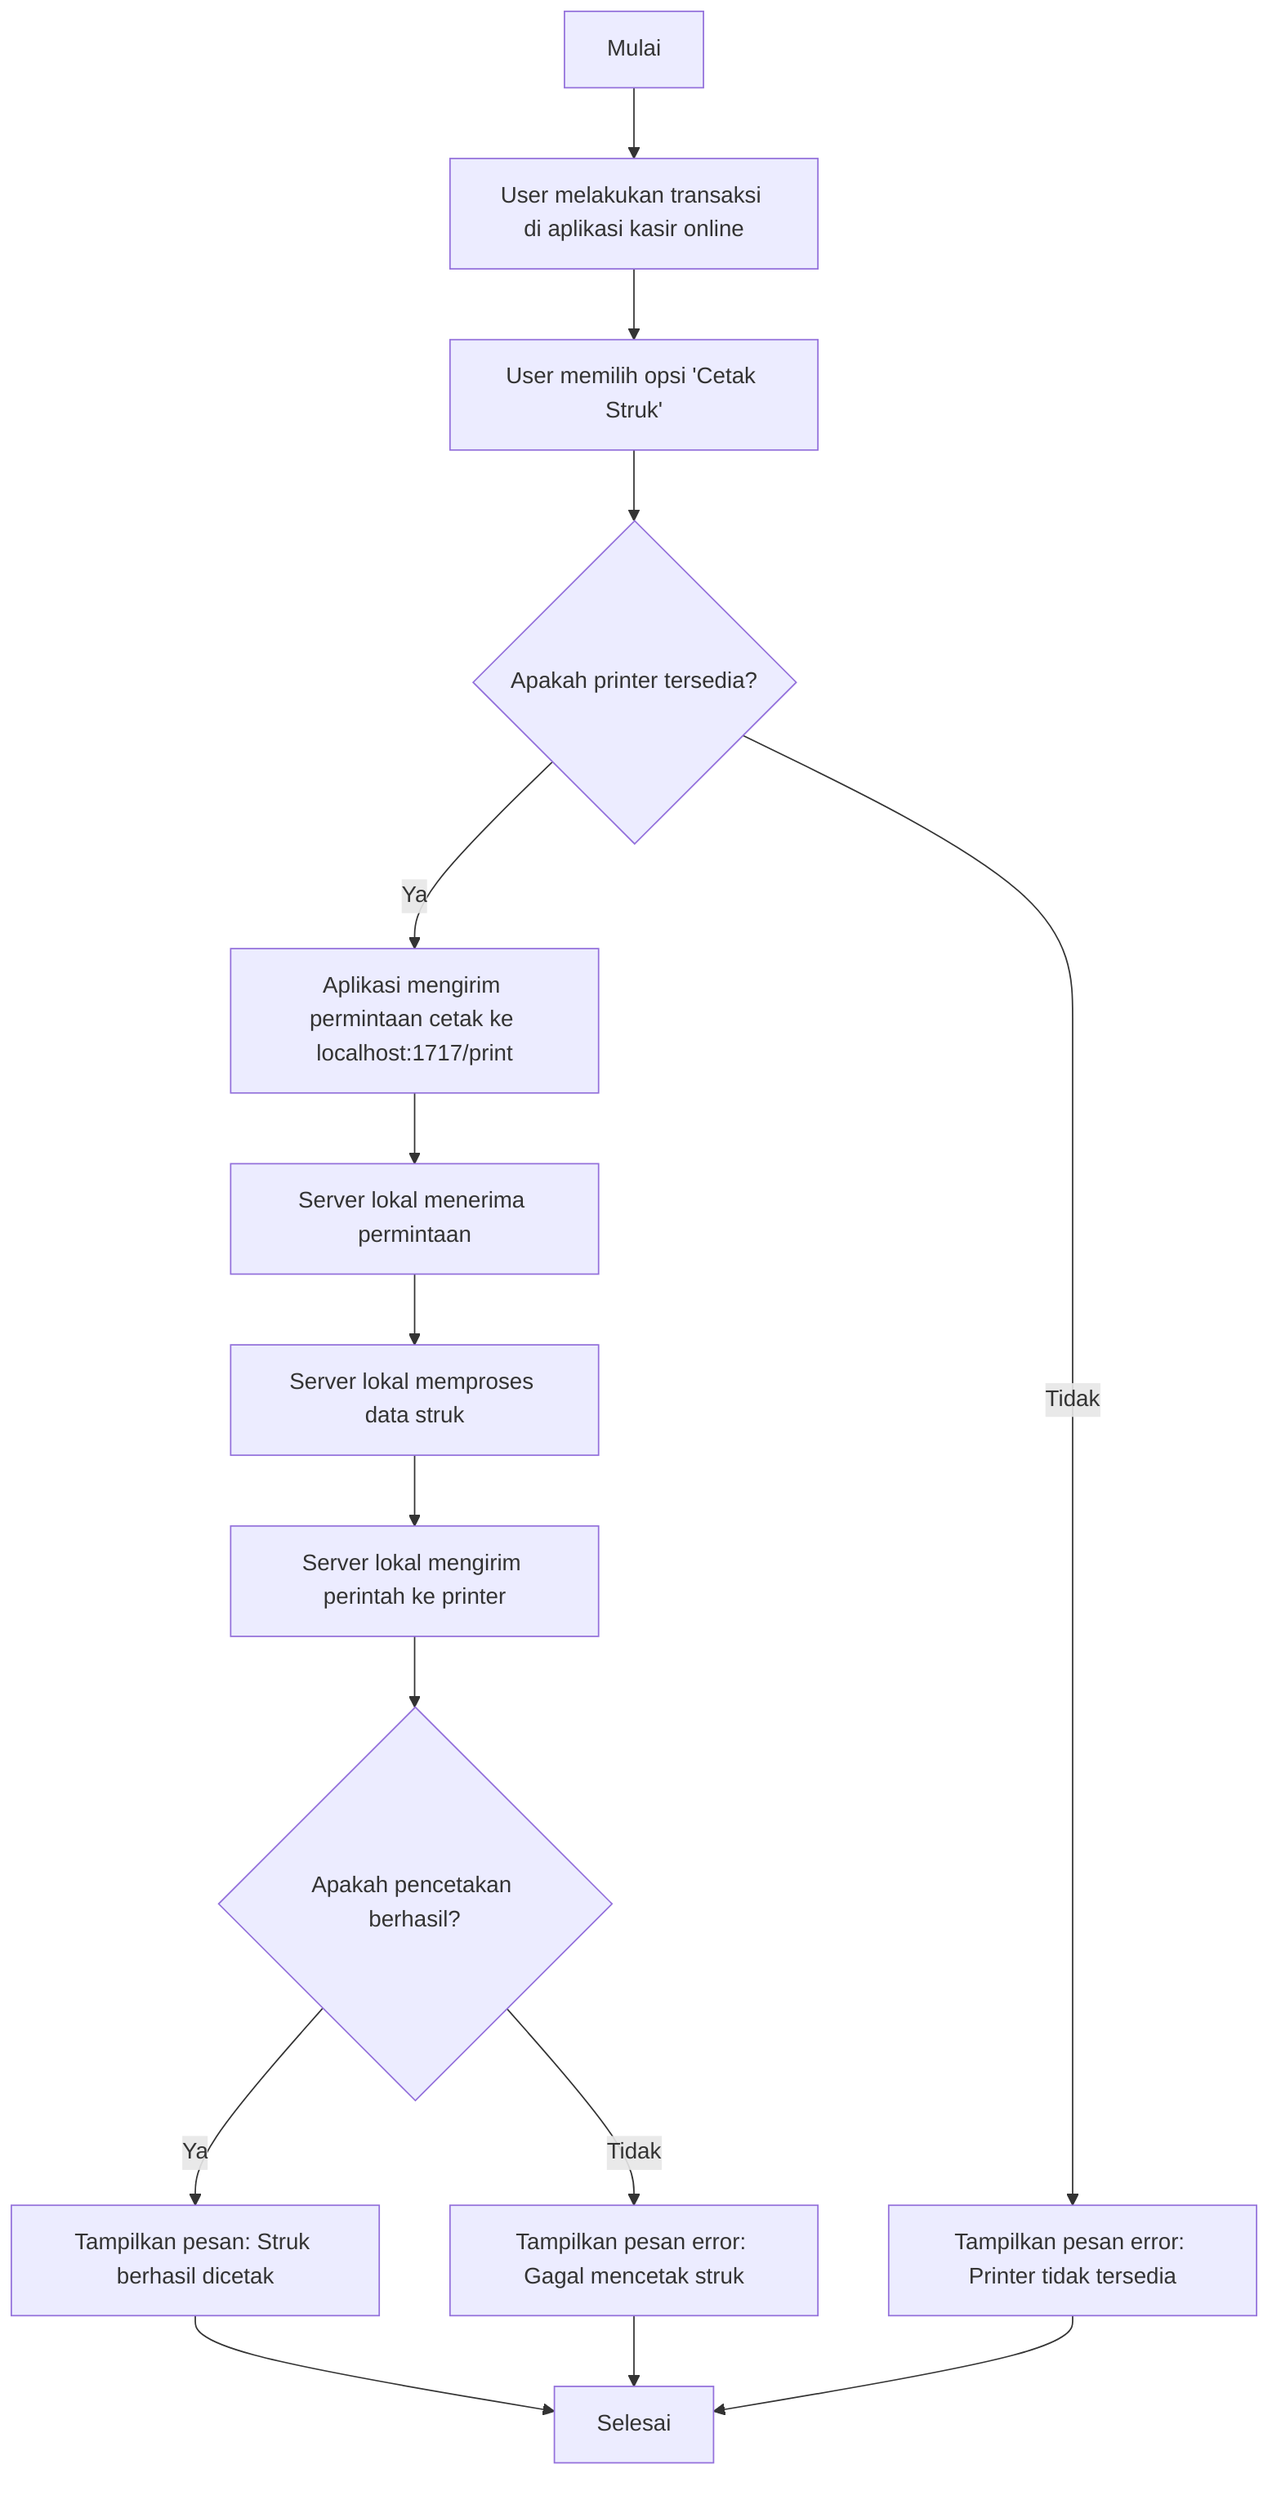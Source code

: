 graph TD
    A[Mulai] --> B[User melakukan transaksi di aplikasi kasir online]
    B --> C[User memilih opsi 'Cetak Struk']
    C --> D{Apakah printer tersedia?}
    D -->|Ya| E[Aplikasi mengirim permintaan cetak ke localhost:1717/print]
    D -->|Tidak| F[Tampilkan pesan error: Printer tidak tersedia]
    E --> G[Server lokal menerima permintaan]
    G --> H[Server lokal memproses data struk]
    H --> I[Server lokal mengirim perintah ke printer]
    I --> J{Apakah pencetakan berhasil?}
    J -->|Ya| K[Tampilkan pesan: Struk berhasil dicetak]
    J -->|Tidak| L[Tampilkan pesan error: Gagal mencetak struk]
    K --> M[Selesai]
    L --> M
    F --> M